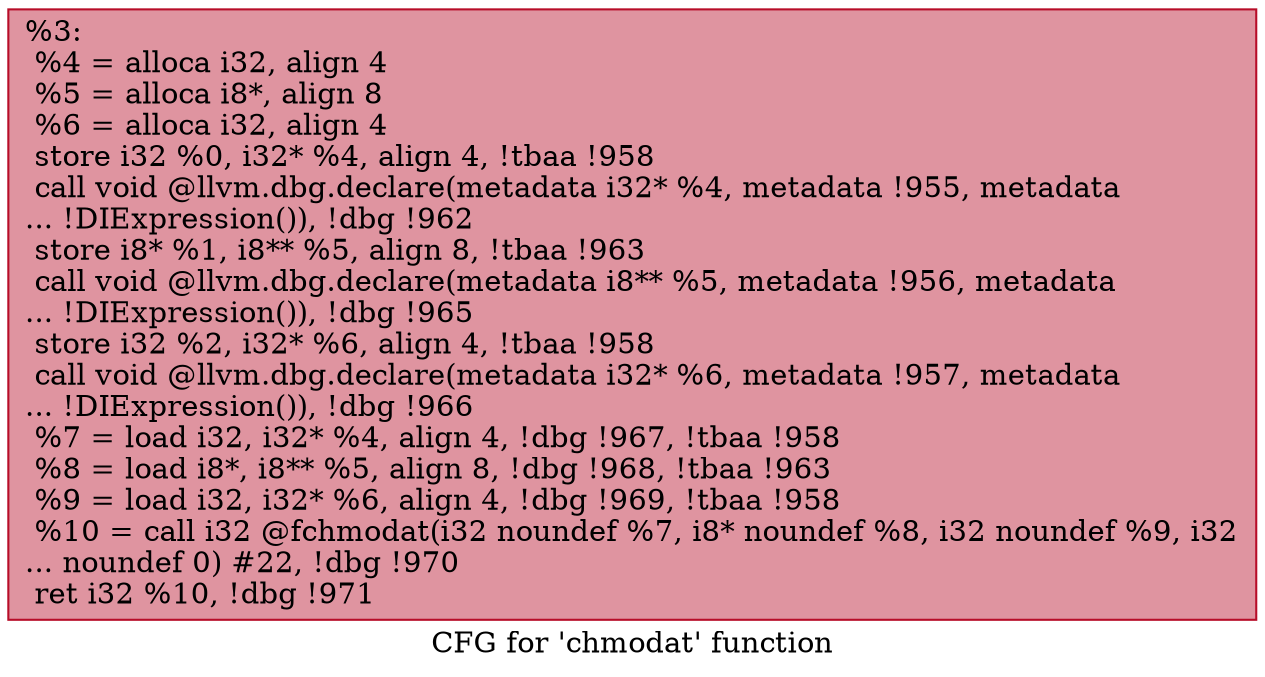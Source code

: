 digraph "CFG for 'chmodat' function" {
	label="CFG for 'chmodat' function";

	Node0x201e010 [shape=record,color="#b70d28ff", style=filled, fillcolor="#b70d2870",label="{%3:\l  %4 = alloca i32, align 4\l  %5 = alloca i8*, align 8\l  %6 = alloca i32, align 4\l  store i32 %0, i32* %4, align 4, !tbaa !958\l  call void @llvm.dbg.declare(metadata i32* %4, metadata !955, metadata\l... !DIExpression()), !dbg !962\l  store i8* %1, i8** %5, align 8, !tbaa !963\l  call void @llvm.dbg.declare(metadata i8** %5, metadata !956, metadata\l... !DIExpression()), !dbg !965\l  store i32 %2, i32* %6, align 4, !tbaa !958\l  call void @llvm.dbg.declare(metadata i32* %6, metadata !957, metadata\l... !DIExpression()), !dbg !966\l  %7 = load i32, i32* %4, align 4, !dbg !967, !tbaa !958\l  %8 = load i8*, i8** %5, align 8, !dbg !968, !tbaa !963\l  %9 = load i32, i32* %6, align 4, !dbg !969, !tbaa !958\l  %10 = call i32 @fchmodat(i32 noundef %7, i8* noundef %8, i32 noundef %9, i32\l... noundef 0) #22, !dbg !970\l  ret i32 %10, !dbg !971\l}"];
}

